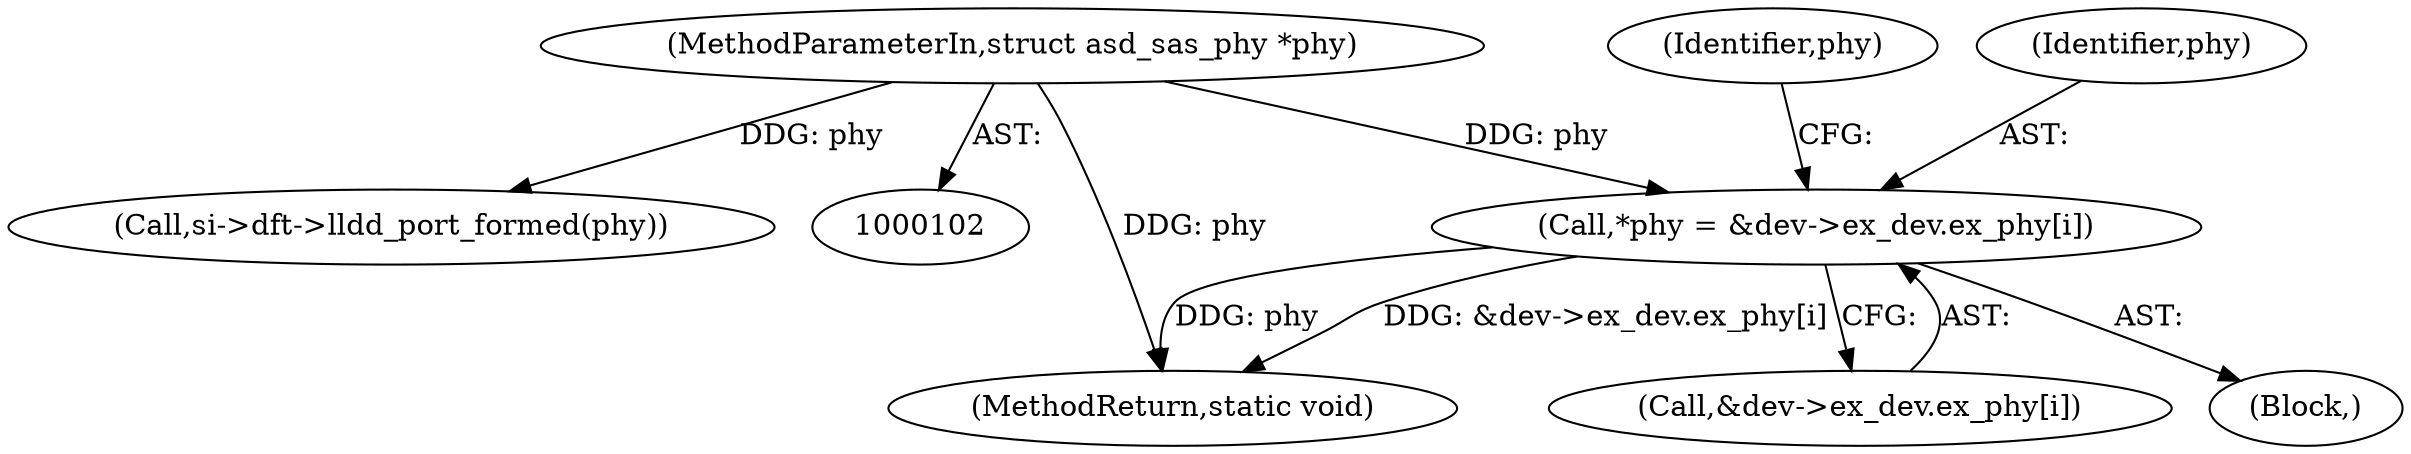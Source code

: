 digraph "0_linux_0558f33c06bb910e2879e355192227a8e8f0219d_11@array" {
"1000201" [label="(Call,*phy = &dev->ex_dev.ex_phy[i])"];
"1000103" [label="(MethodParameterIn,struct asd_sas_phy *phy)"];
"1000199" [label="(Block,)"];
"1000220" [label="(MethodReturn,static void)"];
"1000203" [label="(Call,&dev->ex_dev.ex_phy[i])"];
"1000213" [label="(Identifier,phy)"];
"1000135" [label="(Call,si->dft->lldd_port_formed(phy))"];
"1000201" [label="(Call,*phy = &dev->ex_dev.ex_phy[i])"];
"1000103" [label="(MethodParameterIn,struct asd_sas_phy *phy)"];
"1000202" [label="(Identifier,phy)"];
"1000201" -> "1000199"  [label="AST: "];
"1000201" -> "1000203"  [label="CFG: "];
"1000202" -> "1000201"  [label="AST: "];
"1000203" -> "1000201"  [label="AST: "];
"1000213" -> "1000201"  [label="CFG: "];
"1000201" -> "1000220"  [label="DDG: phy"];
"1000201" -> "1000220"  [label="DDG: &dev->ex_dev.ex_phy[i]"];
"1000103" -> "1000201"  [label="DDG: phy"];
"1000103" -> "1000102"  [label="AST: "];
"1000103" -> "1000220"  [label="DDG: phy"];
"1000103" -> "1000135"  [label="DDG: phy"];
}
